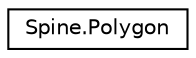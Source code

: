 digraph "그래픽컬한 클래스 계통도"
{
 // LATEX_PDF_SIZE
  edge [fontname="Helvetica",fontsize="10",labelfontname="Helvetica",labelfontsize="10"];
  node [fontname="Helvetica",fontsize="10",shape=record];
  rankdir="LR";
  Node0 [label="Spine.Polygon",height=0.2,width=0.4,color="black", fillcolor="white", style="filled",URL="$class_spine_1_1_polygon.html",tooltip=" "];
}
